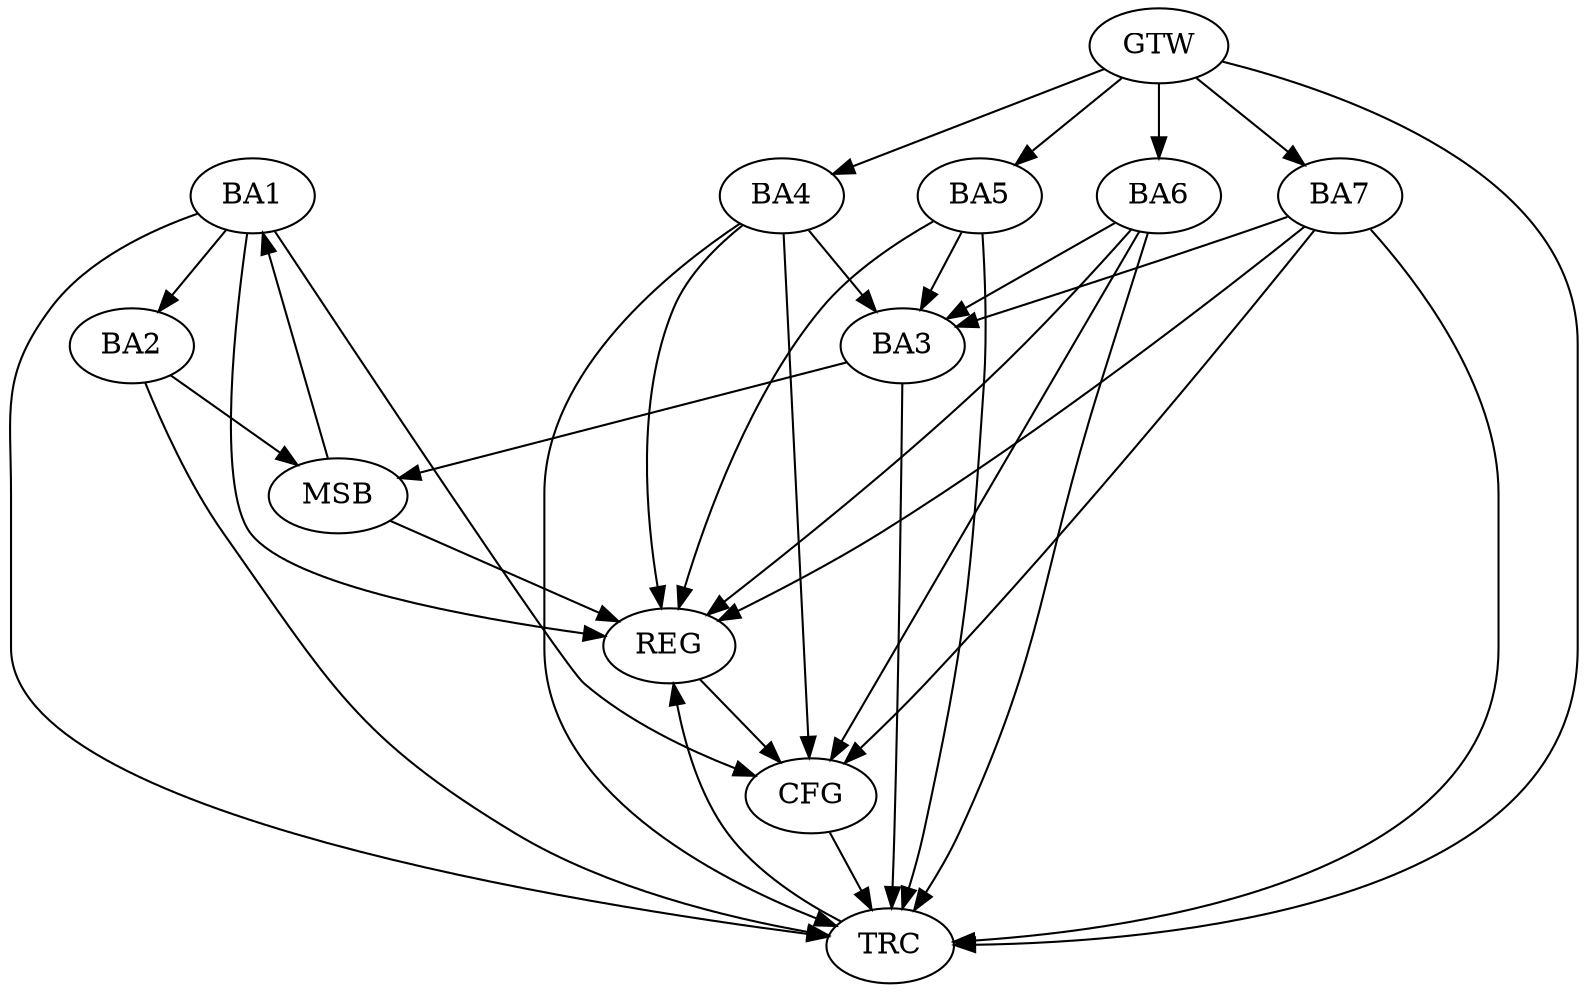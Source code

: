 strict digraph G {
  BA1 [ label="BA1" ];
  BA2 [ label="BA2" ];
  BA3 [ label="BA3" ];
  BA4 [ label="BA4" ];
  BA5 [ label="BA5" ];
  BA6 [ label="BA6" ];
  BA7 [ label="BA7" ];
  GTW [ label="GTW" ];
  REG [ label="REG" ];
  MSB [ label="MSB" ];
  CFG [ label="CFG" ];
  TRC [ label="TRC" ];
  BA1 -> BA2;
  BA4 -> BA3;
  BA5 -> BA3;
  BA6 -> BA3;
  BA7 -> BA3;
  GTW -> BA4;
  GTW -> BA5;
  GTW -> BA6;
  GTW -> BA7;
  BA1 -> REG;
  BA4 -> REG;
  BA5 -> REG;
  BA6 -> REG;
  BA7 -> REG;
  BA2 -> MSB;
  MSB -> BA1;
  MSB -> REG;
  BA3 -> MSB;
  BA4 -> CFG;
  BA1 -> CFG;
  BA7 -> CFG;
  BA6 -> CFG;
  REG -> CFG;
  BA1 -> TRC;
  BA2 -> TRC;
  BA3 -> TRC;
  BA4 -> TRC;
  BA5 -> TRC;
  BA6 -> TRC;
  BA7 -> TRC;
  GTW -> TRC;
  CFG -> TRC;
  TRC -> REG;
}
